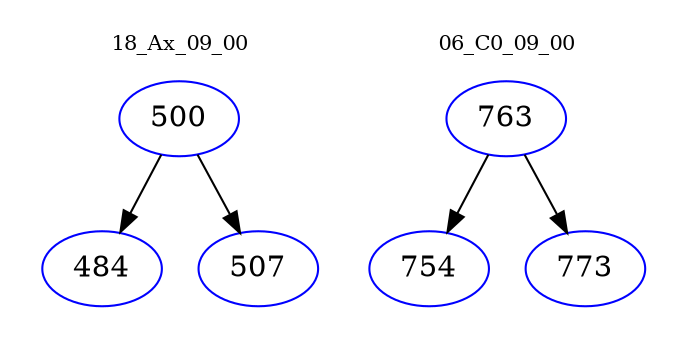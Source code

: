 digraph{
subgraph cluster_0 {
color = white
label = "18_Ax_09_00";
fontsize=10;
T0_500 [label="500", color="blue"]
T0_500 -> T0_484 [color="black"]
T0_484 [label="484", color="blue"]
T0_500 -> T0_507 [color="black"]
T0_507 [label="507", color="blue"]
}
subgraph cluster_1 {
color = white
label = "06_C0_09_00";
fontsize=10;
T1_763 [label="763", color="blue"]
T1_763 -> T1_754 [color="black"]
T1_754 [label="754", color="blue"]
T1_763 -> T1_773 [color="black"]
T1_773 [label="773", color="blue"]
}
}
